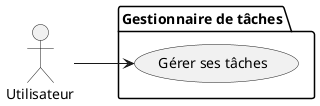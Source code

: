 @startuml
left to right direction
:Utilisateur: as User

package "Gestionnaire de tâches" {
    User --> (Gérer ses tâches)
}
@enduml